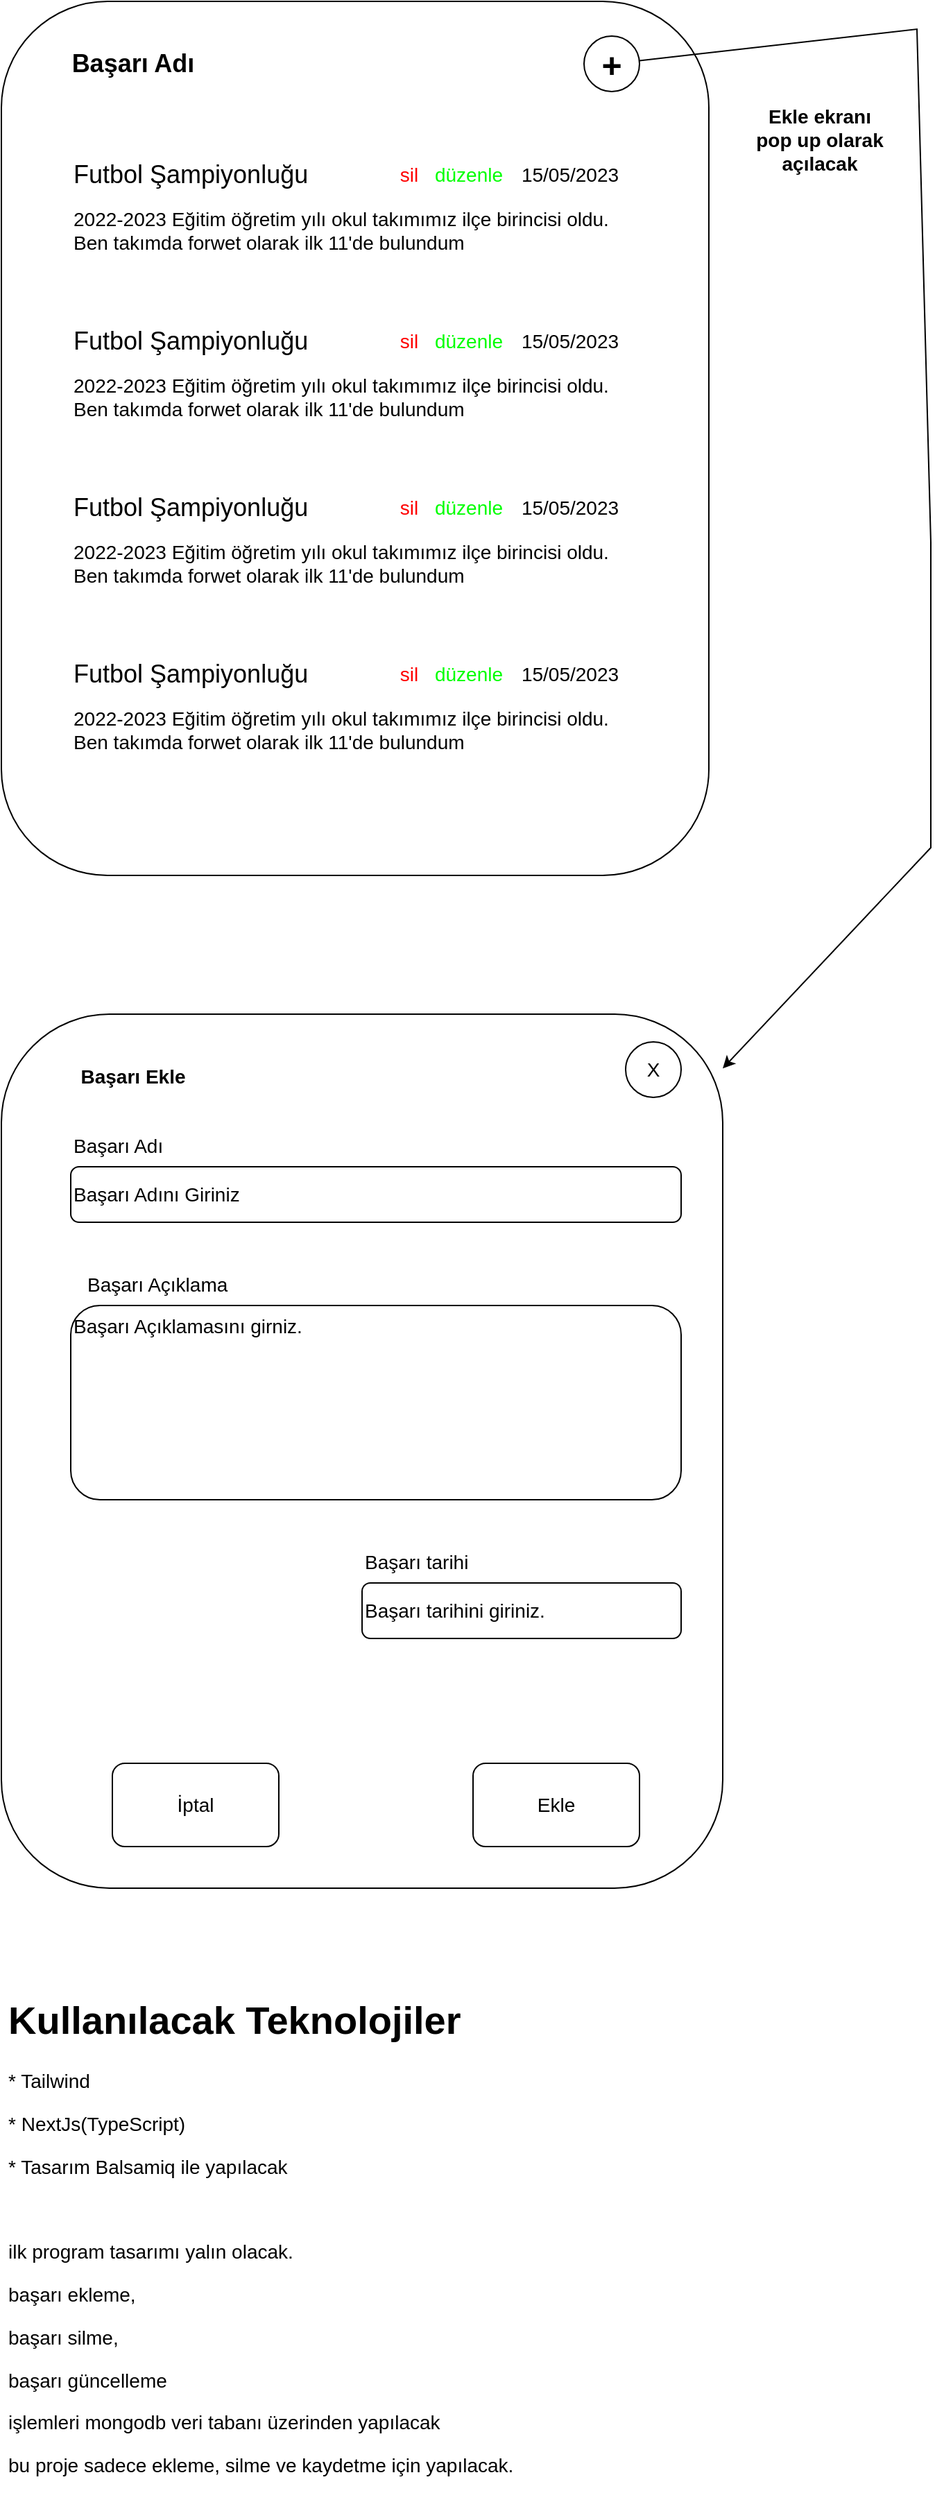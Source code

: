 <mxfile version="20.8.22" type="device"><diagram name="Sayfa -1" id="gjUCluLy5HiikezAfS-m"><mxGraphModel dx="1434" dy="718" grid="1" gridSize="10" guides="1" tooltips="1" connect="1" arrows="1" fold="1" page="1" pageScale="1" pageWidth="827" pageHeight="1169" math="0" shadow="0"><root><mxCell id="0"/><mxCell id="1" parent="0"/><mxCell id="XUFVcld1UA8gtd85nq4K-1" value="" style="rounded=1;whiteSpace=wrap;html=1;" vertex="1" parent="1"><mxGeometry x="120" y="80" width="510" height="630" as="geometry"/></mxCell><mxCell id="XUFVcld1UA8gtd85nq4K-2" value="Başarı Adı" style="text;html=1;strokeColor=none;fillColor=none;align=center;verticalAlign=middle;whiteSpace=wrap;rounded=0;fontStyle=1;fontSize=18;" vertex="1" parent="1"><mxGeometry x="160" y="110" width="110" height="30" as="geometry"/></mxCell><mxCell id="XUFVcld1UA8gtd85nq4K-3" value="&lt;font style=&quot;font-size: 25px;&quot;&gt;&lt;b&gt;+&lt;/b&gt;&lt;/font&gt;" style="ellipse;whiteSpace=wrap;html=1;aspect=fixed;" vertex="1" parent="1"><mxGeometry x="540" y="105" width="40" height="40" as="geometry"/></mxCell><mxCell id="XUFVcld1UA8gtd85nq4K-30" value="" style="endArrow=classic;html=1;rounded=0;fontSize=14;" edge="1" parent="1" source="XUFVcld1UA8gtd85nq4K-3" target="XUFVcld1UA8gtd85nq4K-31"><mxGeometry width="50" height="50" relative="1" as="geometry"><mxPoint x="680" y="130" as="sourcePoint"/><mxPoint x="590" y="790" as="targetPoint"/><Array as="points"><mxPoint x="780" y="100"/><mxPoint x="790" y="470"/><mxPoint x="790" y="690"/></Array></mxGeometry></mxCell><mxCell id="XUFVcld1UA8gtd85nq4K-31" value="" style="rounded=1;whiteSpace=wrap;html=1;fontSize=14;" vertex="1" parent="1"><mxGeometry x="120" y="810" width="520" height="630" as="geometry"/></mxCell><mxCell id="XUFVcld1UA8gtd85nq4K-32" value="Başarı Ekle" style="text;html=1;strokeColor=none;fillColor=none;align=center;verticalAlign=middle;whiteSpace=wrap;rounded=0;fontSize=14;fontStyle=1" vertex="1" parent="1"><mxGeometry x="160" y="840" width="110" height="30" as="geometry"/></mxCell><mxCell id="XUFVcld1UA8gtd85nq4K-33" value="X" style="ellipse;whiteSpace=wrap;html=1;aspect=fixed;fontSize=14;" vertex="1" parent="1"><mxGeometry x="570" y="830" width="40" height="40" as="geometry"/></mxCell><mxCell id="XUFVcld1UA8gtd85nq4K-34" value="Başarı Adını Giriniz" style="rounded=1;whiteSpace=wrap;html=1;fontSize=14;align=left;" vertex="1" parent="1"><mxGeometry x="170" y="920" width="440" height="40" as="geometry"/></mxCell><mxCell id="XUFVcld1UA8gtd85nq4K-35" value="Başarı Açıklamasını girniz." style="rounded=1;whiteSpace=wrap;html=1;fontSize=14;align=left;verticalAlign=top;" vertex="1" parent="1"><mxGeometry x="170" y="1020" width="440" height="140" as="geometry"/></mxCell><mxCell id="XUFVcld1UA8gtd85nq4K-36" value="Başarı tarihini giriniz." style="rounded=1;whiteSpace=wrap;html=1;fontSize=14;align=left;" vertex="1" parent="1"><mxGeometry x="380" y="1220" width="230" height="40" as="geometry"/></mxCell><mxCell id="XUFVcld1UA8gtd85nq4K-37" value="Başarı Adı" style="text;html=1;strokeColor=none;fillColor=none;align=left;verticalAlign=middle;whiteSpace=wrap;rounded=0;fontSize=14;" vertex="1" parent="1"><mxGeometry x="170" y="890" width="90" height="30" as="geometry"/></mxCell><mxCell id="XUFVcld1UA8gtd85nq4K-38" value="Başarı Açıklama" style="text;html=1;strokeColor=none;fillColor=none;align=left;verticalAlign=middle;whiteSpace=wrap;rounded=0;fontSize=14;" vertex="1" parent="1"><mxGeometry x="180" y="990" width="130" height="30" as="geometry"/></mxCell><mxCell id="XUFVcld1UA8gtd85nq4K-39" value="Başarı tarihi" style="text;html=1;strokeColor=none;fillColor=none;align=left;verticalAlign=middle;whiteSpace=wrap;rounded=0;fontSize=14;" vertex="1" parent="1"><mxGeometry x="380" y="1190" width="130" height="30" as="geometry"/></mxCell><mxCell id="XUFVcld1UA8gtd85nq4K-40" value="İptal" style="rounded=1;whiteSpace=wrap;html=1;fontSize=14;" vertex="1" parent="1"><mxGeometry x="200" y="1350" width="120" height="60" as="geometry"/></mxCell><mxCell id="XUFVcld1UA8gtd85nq4K-41" value="Ekle" style="rounded=1;whiteSpace=wrap;html=1;fontSize=14;" vertex="1" parent="1"><mxGeometry x="460" y="1350" width="120" height="60" as="geometry"/></mxCell><mxCell id="XUFVcld1UA8gtd85nq4K-43" value="&lt;h1&gt;Kullanılacak Teknolojiler&lt;/h1&gt;&lt;p&gt;* Tailwind&lt;/p&gt;&lt;p&gt;* NextJs(TypeScript)&lt;/p&gt;&lt;p&gt;* Tasarım Balsamiq ile yapılacak&lt;/p&gt;&lt;p&gt;&lt;br&gt;&lt;/p&gt;&lt;p&gt;ilk program tasarımı yalın olacak.&lt;/p&gt;&lt;p&gt;başarı ekleme,&lt;/p&gt;&lt;p&gt;başarı silme,&lt;/p&gt;&lt;p&gt;başarı güncelleme&lt;/p&gt;&lt;p&gt;işlemleri mongodb veri tabanı üzerinden yapılacak&lt;/p&gt;&lt;p&gt;bu proje sadece ekleme, silme ve kaydetme için yapılacak.&lt;/p&gt;" style="text;html=1;strokeColor=none;fillColor=none;spacing=5;spacingTop=-20;whiteSpace=wrap;overflow=hidden;rounded=0;fontSize=14;" vertex="1" parent="1"><mxGeometry x="120" y="1510" width="520" height="370" as="geometry"/></mxCell><mxCell id="XUFVcld1UA8gtd85nq4K-49" value="" style="group" vertex="1" connectable="0" parent="1"><mxGeometry x="170" y="190" width="390" height="80" as="geometry"/></mxCell><mxCell id="XUFVcld1UA8gtd85nq4K-4" value="Futbol Şampiyonluğu" style="text;html=1;strokeColor=none;fillColor=none;align=left;verticalAlign=middle;whiteSpace=wrap;rounded=0;fontSize=18;" vertex="1" parent="XUFVcld1UA8gtd85nq4K-49"><mxGeometry width="180" height="30" as="geometry"/></mxCell><mxCell id="XUFVcld1UA8gtd85nq4K-5" value="2022-2023 Eğitim öğretim yılı okul takımımız ilçe birincisi oldu. Ben takımda forwet olarak ilk 11'de bulundum" style="text;html=1;strokeColor=none;fillColor=none;align=left;verticalAlign=middle;whiteSpace=wrap;rounded=0;fontSize=14;" vertex="1" parent="XUFVcld1UA8gtd85nq4K-49"><mxGeometry y="30" width="390" height="50" as="geometry"/></mxCell><mxCell id="XUFVcld1UA8gtd85nq4K-6" value="15/05/2023" style="text;html=1;strokeColor=none;fillColor=none;align=center;verticalAlign=middle;whiteSpace=wrap;rounded=0;fontSize=14;" vertex="1" parent="XUFVcld1UA8gtd85nq4K-49"><mxGeometry x="330" width="60" height="30" as="geometry"/></mxCell><mxCell id="XUFVcld1UA8gtd85nq4K-46" value="sil" style="text;html=1;strokeColor=none;fillColor=none;align=center;verticalAlign=middle;whiteSpace=wrap;rounded=0;fontSize=14;fontColor=#FF0000;" vertex="1" parent="XUFVcld1UA8gtd85nq4K-49"><mxGeometry x="232" y="10" width="24" height="10" as="geometry"/></mxCell><mxCell id="XUFVcld1UA8gtd85nq4K-48" value="düzenle" style="text;html=1;strokeColor=none;fillColor=none;align=center;verticalAlign=middle;whiteSpace=wrap;rounded=0;fontSize=14;fontColor=#00FF00;" vertex="1" parent="XUFVcld1UA8gtd85nq4K-49"><mxGeometry x="270" y="10" width="34" height="10" as="geometry"/></mxCell><mxCell id="XUFVcld1UA8gtd85nq4K-50" value="" style="group" vertex="1" connectable="0" parent="1"><mxGeometry x="170" y="310" width="390" height="80" as="geometry"/></mxCell><mxCell id="XUFVcld1UA8gtd85nq4K-51" value="Futbol Şampiyonluğu" style="text;html=1;strokeColor=none;fillColor=none;align=left;verticalAlign=middle;whiteSpace=wrap;rounded=0;fontSize=18;" vertex="1" parent="XUFVcld1UA8gtd85nq4K-50"><mxGeometry width="180" height="30" as="geometry"/></mxCell><mxCell id="XUFVcld1UA8gtd85nq4K-52" value="2022-2023 Eğitim öğretim yılı okul takımımız ilçe birincisi oldu. Ben takımda forwet olarak ilk 11'de bulundum" style="text;html=1;strokeColor=none;fillColor=none;align=left;verticalAlign=middle;whiteSpace=wrap;rounded=0;fontSize=14;" vertex="1" parent="XUFVcld1UA8gtd85nq4K-50"><mxGeometry y="30" width="390" height="50" as="geometry"/></mxCell><mxCell id="XUFVcld1UA8gtd85nq4K-53" value="15/05/2023" style="text;html=1;strokeColor=none;fillColor=none;align=center;verticalAlign=middle;whiteSpace=wrap;rounded=0;fontSize=14;" vertex="1" parent="XUFVcld1UA8gtd85nq4K-50"><mxGeometry x="330" width="60" height="30" as="geometry"/></mxCell><mxCell id="XUFVcld1UA8gtd85nq4K-54" value="sil" style="text;html=1;strokeColor=none;fillColor=none;align=center;verticalAlign=middle;whiteSpace=wrap;rounded=0;fontSize=14;fontColor=#FF0000;" vertex="1" parent="XUFVcld1UA8gtd85nq4K-50"><mxGeometry x="232" y="10" width="24" height="10" as="geometry"/></mxCell><mxCell id="XUFVcld1UA8gtd85nq4K-55" value="düzenle" style="text;html=1;strokeColor=none;fillColor=none;align=center;verticalAlign=middle;whiteSpace=wrap;rounded=0;fontSize=14;fontColor=#00FF00;" vertex="1" parent="XUFVcld1UA8gtd85nq4K-50"><mxGeometry x="270" y="10" width="34" height="10" as="geometry"/></mxCell><mxCell id="XUFVcld1UA8gtd85nq4K-56" value="" style="group" vertex="1" connectable="0" parent="1"><mxGeometry x="170" y="430" width="390" height="80" as="geometry"/></mxCell><mxCell id="XUFVcld1UA8gtd85nq4K-57" value="Futbol Şampiyonluğu" style="text;html=1;strokeColor=none;fillColor=none;align=left;verticalAlign=middle;whiteSpace=wrap;rounded=0;fontSize=18;" vertex="1" parent="XUFVcld1UA8gtd85nq4K-56"><mxGeometry width="180" height="30" as="geometry"/></mxCell><mxCell id="XUFVcld1UA8gtd85nq4K-58" value="2022-2023 Eğitim öğretim yılı okul takımımız ilçe birincisi oldu. Ben takımda forwet olarak ilk 11'de bulundum" style="text;html=1;strokeColor=none;fillColor=none;align=left;verticalAlign=middle;whiteSpace=wrap;rounded=0;fontSize=14;" vertex="1" parent="XUFVcld1UA8gtd85nq4K-56"><mxGeometry y="30" width="390" height="50" as="geometry"/></mxCell><mxCell id="XUFVcld1UA8gtd85nq4K-59" value="15/05/2023" style="text;html=1;strokeColor=none;fillColor=none;align=center;verticalAlign=middle;whiteSpace=wrap;rounded=0;fontSize=14;" vertex="1" parent="XUFVcld1UA8gtd85nq4K-56"><mxGeometry x="330" width="60" height="30" as="geometry"/></mxCell><mxCell id="XUFVcld1UA8gtd85nq4K-60" value="sil" style="text;html=1;strokeColor=none;fillColor=none;align=center;verticalAlign=middle;whiteSpace=wrap;rounded=0;fontSize=14;fontColor=#FF0000;" vertex="1" parent="XUFVcld1UA8gtd85nq4K-56"><mxGeometry x="232" y="10" width="24" height="10" as="geometry"/></mxCell><mxCell id="XUFVcld1UA8gtd85nq4K-61" value="düzenle" style="text;html=1;strokeColor=none;fillColor=none;align=center;verticalAlign=middle;whiteSpace=wrap;rounded=0;fontSize=14;fontColor=#00FF00;" vertex="1" parent="XUFVcld1UA8gtd85nq4K-56"><mxGeometry x="270" y="10" width="34" height="10" as="geometry"/></mxCell><mxCell id="XUFVcld1UA8gtd85nq4K-62" value="" style="group" vertex="1" connectable="0" parent="1"><mxGeometry x="170" y="550" width="390" height="80" as="geometry"/></mxCell><mxCell id="XUFVcld1UA8gtd85nq4K-63" value="Futbol Şampiyonluğu" style="text;html=1;strokeColor=none;fillColor=none;align=left;verticalAlign=middle;whiteSpace=wrap;rounded=0;fontSize=18;" vertex="1" parent="XUFVcld1UA8gtd85nq4K-62"><mxGeometry width="180" height="30" as="geometry"/></mxCell><mxCell id="XUFVcld1UA8gtd85nq4K-64" value="2022-2023 Eğitim öğretim yılı okul takımımız ilçe birincisi oldu. Ben takımda forwet olarak ilk 11'de bulundum" style="text;html=1;strokeColor=none;fillColor=none;align=left;verticalAlign=middle;whiteSpace=wrap;rounded=0;fontSize=14;" vertex="1" parent="XUFVcld1UA8gtd85nq4K-62"><mxGeometry y="30" width="390" height="50" as="geometry"/></mxCell><mxCell id="XUFVcld1UA8gtd85nq4K-65" value="15/05/2023" style="text;html=1;strokeColor=none;fillColor=none;align=center;verticalAlign=middle;whiteSpace=wrap;rounded=0;fontSize=14;" vertex="1" parent="XUFVcld1UA8gtd85nq4K-62"><mxGeometry x="330" width="60" height="30" as="geometry"/></mxCell><mxCell id="XUFVcld1UA8gtd85nq4K-66" value="sil" style="text;html=1;strokeColor=none;fillColor=none;align=center;verticalAlign=middle;whiteSpace=wrap;rounded=0;fontSize=14;fontColor=#FF0000;" vertex="1" parent="XUFVcld1UA8gtd85nq4K-62"><mxGeometry x="232" y="10" width="24" height="10" as="geometry"/></mxCell><mxCell id="XUFVcld1UA8gtd85nq4K-67" value="düzenle" style="text;html=1;strokeColor=none;fillColor=none;align=center;verticalAlign=middle;whiteSpace=wrap;rounded=0;fontSize=14;fontColor=#00FF00;" vertex="1" parent="XUFVcld1UA8gtd85nq4K-62"><mxGeometry x="270" y="10" width="34" height="10" as="geometry"/></mxCell><mxCell id="XUFVcld1UA8gtd85nq4K-68" value="Ekle ekranı pop up olarak açılacak" style="text;html=1;strokeColor=none;fillColor=none;align=center;verticalAlign=middle;whiteSpace=wrap;rounded=0;fontSize=14;fontColor=#000000;fontStyle=1" vertex="1" parent="1"><mxGeometry x="660" y="130" width="100" height="100" as="geometry"/></mxCell></root></mxGraphModel></diagram></mxfile>